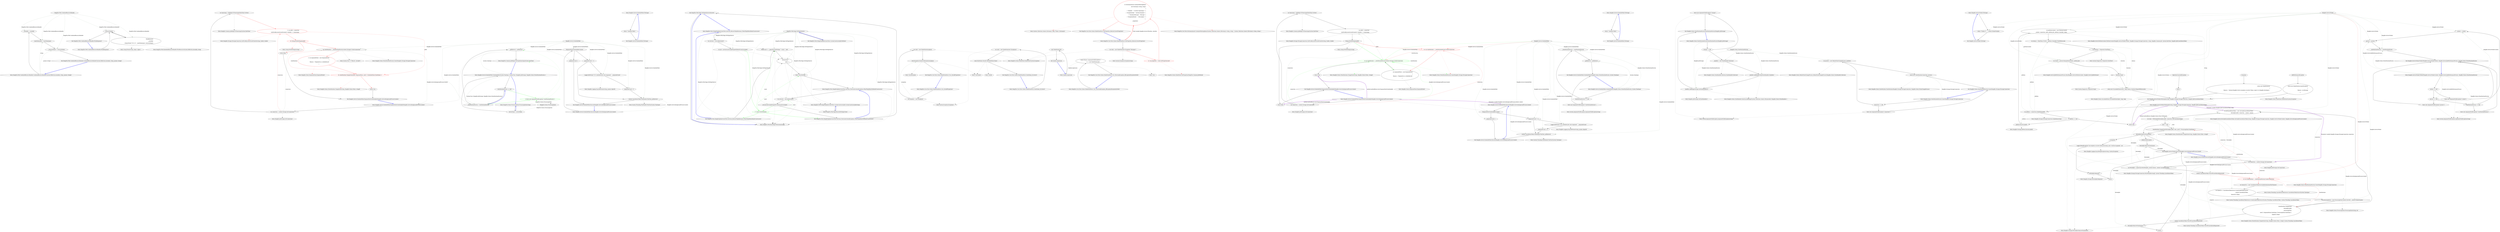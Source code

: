 digraph  {
n11 [label="HangFire.Web.CombinedResourceHandler", span=""];
n0 [cluster="HangFire.Web.CombinedResourceHandler.CombinedResourceHandler(System.Reflection.Assembly, string, params string[])", label="Entry HangFire.Web.CombinedResourceHandler.CombinedResourceHandler(System.Reflection.Assembly, string, params string[])", span="26-26"];
n1 [cluster="HangFire.Web.CombinedResourceHandler.CombinedResourceHandler(System.Reflection.Assembly, string, params string[])", label="_assembly = assembly", span="31-31"];
n2 [cluster="HangFire.Web.CombinedResourceHandler.CombinedResourceHandler(System.Reflection.Assembly, string, params string[])", label="_baseNamespace = baseNamespace", span="32-32"];
n3 [cluster="HangFire.Web.CombinedResourceHandler.CombinedResourceHandler(System.Reflection.Assembly, string, params string[])", label="_resourceNames = resourceNames", span="33-33"];
n4 [cluster="HangFire.Web.CombinedResourceHandler.CombinedResourceHandler(System.Reflection.Assembly, string, params string[])", label="Exit HangFire.Web.CombinedResourceHandler.CombinedResourceHandler(System.Reflection.Assembly, string, params string[])", span="26-26"];
n5 [cluster="HangFire.Web.CombinedResourceHandler.WriteResponse()", label="Entry HangFire.Web.CombinedResourceHandler.WriteResponse()", span="36-36"];
n6 [cluster="HangFire.Web.CombinedResourceHandler.WriteResponse()", label=_resourceNames, span="38-38"];
n7 [cluster="HangFire.Web.CombinedResourceHandler.WriteResponse()", label="WriteResource(\r\n                    _assembly,\r\n                    string.Format(''{0}.{1}'', _baseNamespace, resourceName))", span="40-42"];
n8 [cluster="HangFire.Web.CombinedResourceHandler.WriteResponse()", label="Exit HangFire.Web.CombinedResourceHandler.WriteResponse()", span="36-36"];
n9 [cluster="string.Format(string, object, object)", label="Entry string.Format(string, object, object)", span="0-0"];
n10 [cluster="HangFire.Web.EmbeddedResourceHandler.WriteResource(System.Reflection.Assembly, string)", label="Entry HangFire.Web.EmbeddedResourceHandler.WriteResource(System.Reflection.Assembly, string)", span="50-50"];
m0_34 [cluster="Hangfire.Common.JobHelper.ToTimestamp(System.DateTime)", file="BackgroundJobServer.cs", label="Entry Hangfire.Common.JobHelper.ToTimestamp(System.DateTime)", span="57-57"];
m0_8 [cluster="System.ArgumentNullException.ArgumentNullException(string)", file="BackgroundJobServer.cs", label="HangFire.States.ProcessingState", span=""];
m0_6 [cluster="Hangfire.Server.SchedulePoller.SchedulePoller(System.TimeSpan, System.Func<Hangfire.JobStorage, Hangfire.States.IStateMachineFactory>)", file="BackgroundJobServer.cs", label="_pollInterval = pollInterval", span="42-42"];
m0_3 [cluster="Hangfire.Server.SchedulePoller.SchedulePoller(System.TimeSpan, System.Func<Hangfire.JobStorage, Hangfire.States.IStateMachineFactory>)", file="BackgroundJobServer.cs", label="stateMachineFactory == null", span="39-39"];
m0_4 [cluster="Hangfire.Server.SchedulePoller.SchedulePoller(System.TimeSpan, System.Func<Hangfire.JobStorage, Hangfire.States.IStateMachineFactory>)", color=green, community=0, file="BackgroundJobServer.cs", label="3: throw new ArgumentNullException(''stateMachineFactory'');", span="39-39"];
m0_5 [cluster="Hangfire.Server.SchedulePoller.SchedulePoller(System.TimeSpan, System.Func<Hangfire.JobStorage, Hangfire.States.IStateMachineFactory>)", file="BackgroundJobServer.cs", label="_stateMachineFactory = stateMachineFactory", span="41-41"];
m0_0 [cluster="HangFire.States.ProcessingState.ProcessingState(string)", file="BackgroundJobServer.cs", label="Entry HangFire.States.ProcessingState.ProcessingState(string)", span="27-27"];
m0_1 [cluster="HangFire.States.ProcessingState.ProcessingState(string)", file="BackgroundJobServer.cs", label="ServerName = serverName", span="29-29"];
m0_33 [cluster="Hangfire.JobStorage.GetConnection()", file="BackgroundJobServer.cs", label="Entry Hangfire.JobStorage.GetConnection()", span="56-56"];
m0_19 [cluster="System.Threading.WaitHandle.WaitOne(System.TimeSpan)", file="BackgroundJobServer.cs", label="Entry System.Threading.WaitHandle.WaitOne(System.TimeSpan)", span="0-0"];
m0_20 [cluster="Hangfire.Server.SchedulePoller.ToString()", file="BackgroundJobServer.cs", label="Entry Hangfire.Server.SchedulePoller.ToString()", span="64-64"];
m0_21 [cluster="Hangfire.Server.SchedulePoller.ToString()", file="BackgroundJobServer.cs", label="return ''Schedule Poller'';", span="66-66"];
m0_22 [cluster="Hangfire.Server.SchedulePoller.ToString()", file="BackgroundJobServer.cs", label="Exit Hangfire.Server.SchedulePoller.ToString()", span="64-64"];
m0_36 [cluster="string.IsNullOrEmpty(string)", file="BackgroundJobServer.cs", label="Entry string.IsNullOrEmpty(string)", span="0-0"];
m0_37 [cluster="System.Func<T, TResult>.Invoke(T)", file="BackgroundJobServer.cs", label="Entry System.Func<T, TResult>.Invoke(T)", span="0-0"];
m0_35 [cluster="Hangfire.Storage.IStorageConnection.GetFirstByLowestScoreFromSet(string, double, double)", file="BackgroundJobServer.cs", label="Entry Hangfire.Storage.IStorageConnection.GetFirstByLowestScoreFromSet(string, double, double)", span="57-57"];
m0_39 [cluster="Hangfire.States.EnqueuedState.EnqueuedState()", file="BackgroundJobServer.cs", label="Entry Hangfire.States.EnqueuedState.EnqueuedState()", span="31-31"];
m0_18 [cluster="Hangfire.Logging.ILog.InfoFormat(string, params object[])", file="BackgroundJobServer.cs", label="Entry Hangfire.Logging.ILog.InfoFormat(string, params object[])", span="210-210"];
m0_2 [cluster="Hangfire.Server.SchedulePoller.SchedulePoller(System.TimeSpan, System.Func<Hangfire.JobStorage, Hangfire.States.IStateMachineFactory>)", file="BackgroundJobServer.cs", label="Entry Hangfire.Server.SchedulePoller.SchedulePoller(System.TimeSpan, System.Func<Hangfire.JobStorage, Hangfire.States.IStateMachineFactory>)", span="37-37"];
m0_9 [cluster="Hangfire.Server.SchedulePoller.Execute(Hangfire.Server.BackgroundProcessContext)", file="BackgroundJobServer.cs", label="Entry Hangfire.Server.SchedulePoller.Execute(Hangfire.Server.BackgroundProcessContext)", span="45-45"];
m0_10 [cluster="Hangfire.Server.SchedulePoller.Execute(Hangfire.Server.BackgroundProcessContext)", file="BackgroundJobServer.cs", label="!EnqueueNextScheduledJob(context)", span="47-47"];
m0_14 [cluster="Hangfire.Server.SchedulePoller.Execute(Hangfire.Server.BackgroundProcessContext)", file="BackgroundJobServer.cs", label="context.CancellationToken.WaitHandle.WaitOne(_pollInterval)", span="55-55"];
m0_11 [cluster="Hangfire.Server.SchedulePoller.Execute(Hangfire.Server.BackgroundProcessContext)", file="BackgroundJobServer.cs", label="_enqueuedCount != 0", span="49-49"];
m0_15 [cluster="Hangfire.Server.SchedulePoller.Execute(Hangfire.Server.BackgroundProcessContext)", file="BackgroundJobServer.cs", label="_enqueuedCount++", span="60-60"];
m0_12 [cluster="Hangfire.Server.SchedulePoller.Execute(Hangfire.Server.BackgroundProcessContext)", file="BackgroundJobServer.cs", label="Logger.InfoFormat(''{0} scheduled jobs were enqueued.'', _enqueuedCount)", span="51-51"];
m0_13 [cluster="Hangfire.Server.SchedulePoller.Execute(Hangfire.Server.BackgroundProcessContext)", file="BackgroundJobServer.cs", label="_enqueuedCount = 0", span="52-52"];
m0_16 [cluster="Hangfire.Server.SchedulePoller.Execute(Hangfire.Server.BackgroundProcessContext)", file="BackgroundJobServer.cs", label="Exit Hangfire.Server.SchedulePoller.Execute(Hangfire.Server.BackgroundProcessContext)", span="45-45"];
m0_7 [cluster="HangFire.Common.JobHelper.ToStringTimestamp(System.DateTime)", file="BackgroundJobServer.cs", label="Entry HangFire.Common.JobHelper.ToStringTimestamp(System.DateTime)", span="46-46"];
m0_40 [cluster="Hangfire.States.IStateMachine.ChangeState(string, Hangfire.States.IState, string[])", file="BackgroundJobServer.cs", label="Entry Hangfire.States.IStateMachine.ChangeState(string, Hangfire.States.IState, string[])", span="31-31"];
m0_38 [cluster="Hangfire.States.IStateMachineFactory.Create(Hangfire.Storage.IStorageConnection)", file="BackgroundJobServer.cs", label="Entry Hangfire.States.IStateMachineFactory.Create(Hangfire.Storage.IStorageConnection)", span="22-22"];
m0_17 [cluster="Hangfire.Server.SchedulePoller.EnqueueNextScheduledJob(Hangfire.Server.BackgroundProcessContext)", file="BackgroundJobServer.cs", label="Entry Hangfire.Server.SchedulePoller.EnqueueNextScheduledJob(Hangfire.Server.BackgroundProcessContext)", span="69-69"];
m0_23 [cluster="Hangfire.Server.SchedulePoller.EnqueueNextScheduledJob(Hangfire.Server.BackgroundProcessContext)", file="BackgroundJobServer.cs", label="var connection = context.Storage.GetConnection()", span="71-71"];
m0_28 [cluster="Hangfire.Server.SchedulePoller.EnqueueNextScheduledJob(Hangfire.Server.BackgroundProcessContext)", file="BackgroundJobServer.cs", label="var stateMachine = _stateMachineFactory(context.Storage).Create(connection)", span="84-84"];
m0_24 [cluster="Hangfire.Server.SchedulePoller.EnqueueNextScheduledJob(Hangfire.Server.BackgroundProcessContext)", file="BackgroundJobServer.cs", label="var timestamp = JobHelper.ToTimestamp(DateTime.UtcNow)", span="73-73"];
m0_25 [cluster="Hangfire.Server.SchedulePoller.EnqueueNextScheduledJob(Hangfire.Server.BackgroundProcessContext)", color=red, community=0, file="BackgroundJobServer.cs", label="5: var jobId = connection\r\n                    .GetFirstByLowestScoreFromSet(''schedule'', 0, timestamp)", span="76-77"];
m0_26 [cluster="Hangfire.Server.SchedulePoller.EnqueueNextScheduledJob(Hangfire.Server.BackgroundProcessContext)", color=red, community=0, file="BackgroundJobServer.cs", label="16: String.IsNullOrEmpty(jobId)", span="79-79"];
m0_30 [cluster="Hangfire.Server.SchedulePoller.EnqueueNextScheduledJob(Hangfire.Server.BackgroundProcessContext)", color=red, community=0, file="BackgroundJobServer.cs", label="16: stateMachine.ChangeState(jobId, enqueuedState, new[] { ScheduledState.StateName })", span="90-90"];
m0_27 [cluster="Hangfire.Server.SchedulePoller.EnqueueNextScheduledJob(Hangfire.Server.BackgroundProcessContext)", file="BackgroundJobServer.cs", label="return false;", span="81-81"];
m0_29 [cluster="Hangfire.Server.SchedulePoller.EnqueueNextScheduledJob(Hangfire.Server.BackgroundProcessContext)", color=red, community=0, file="BackgroundJobServer.cs", label="5: var enqueuedState = new EnqueuedState\r\n                {\r\n                    Reason = ''Enqueued as a scheduled job''\r\n                }", span="85-88"];
m0_31 [cluster="Hangfire.Server.SchedulePoller.EnqueueNextScheduledJob(Hangfire.Server.BackgroundProcessContext)", file="BackgroundJobServer.cs", label="return true;", span="92-92"];
m0_32 [cluster="Hangfire.Server.SchedulePoller.EnqueueNextScheduledJob(Hangfire.Server.BackgroundProcessContext)", file="BackgroundJobServer.cs", label="Exit Hangfire.Server.SchedulePoller.EnqueueNextScheduledJob(Hangfire.Server.BackgroundProcessContext)", span="69-69"];
m0_41 [file="BackgroundJobServer.cs", label="Hangfire.Server.SchedulePoller", span=""];
m1_12 [cluster="HangFire.Web.Pages.PerPageSelector.Execute()", file="DefaultJobPerformanceProcess.cs", label="Exit HangFire.Web.Pages.PerPageSelector.Execute()", span="23-23"];
m1_13 [cluster="HangFire.Web.RazorPage.WriteLiteral(string)", file="DefaultJobPerformanceProcess.cs", label="Entry HangFire.Web.RazorPage.WriteLiteral(string)", span="69-69"];
m1_16 [cluster="HangFire.Tests.HangFireJobActivatorTests.CustomConstructorJob.Perform()", file="DefaultJobPerformanceProcess.cs", label="HangFire.Web.Pages.PerPageSelector", span=""];
m1_17 [cluster="HangFire.Tests.HangFireJobActivatorTests.CustomConstructorJob.Perform()", file="DefaultJobPerformanceProcess.cs", label="Exit HangFire.Tests.HangFireJobActivatorTests.CustomConstructorJob.Perform()", span="38-38"];
m1_14 [cluster="HangFire.Tests.HangFireJobActivatorTests.CustomConstructorJob.CustomConstructorJob(string)", file="DefaultJobPerformanceProcess.cs", label="Entry HangFire.Tests.HangFireJobActivatorTests.CustomConstructorJob.CustomConstructorJob(string)", span="34-34"];
m1_5 [cluster="HangFire.Web.Pages.PerPageSelector.Execute()", file="DefaultJobPerformanceProcess.cs", label="Write(count == _pager.RecordsPerPage ? ''active'' : null)", span="46-46"];
m1_6 [cluster="HangFire.Web.Pages.PerPageSelector.Execute()", file="DefaultJobPerformanceProcess.cs", label="WriteLiteral(''\'' \r\n                   href=\'''')", span="51-51"];
m1_0 [cluster="HangFire.Tests.HangFireJobActivatorTests.Activate_ReturnsTheJobInstance_WhenTheJobHasDefaultConstructor()", file="DefaultJobPerformanceProcess.cs", label="Entry HangFire.Tests.HangFireJobActivatorTests.Activate_ReturnsTheJobInstance_WhenTheJobHasDefaultConstructor()", span="10-10"];
m1_3 [cluster="HangFire.Tests.HangFireJobActivatorTests.Activate_ReturnsTheJobInstance_WhenTheJobHasDefaultConstructor()", color=green, community=0, file="DefaultJobPerformanceProcess.cs", label="17: Assert.IsNotNull(job)", span="14-14"];
m1_2 [cluster="HangFire.Tests.HangFireJobActivatorTests.Activate_ReturnsTheJobInstance_WhenTheJobHasDefaultConstructor()", file="DefaultJobPerformanceProcess.cs", label="var job = activator.ActivateJob(typeof(DefaultConstructorJob))", span="13-13"];
m1_10 [cluster="HangFire.Tests.HangFireJobActivatorTests.Activate_ThrowsActivationException_WhenTheJobHasNoDefaultConstructor()", file="DefaultJobPerformanceProcess.cs", label="activator.ActivateJob(typeof(CustomConstructorJob))", span="22-22"];
m1_4 [cluster="HangFire.Tests.HangFireJobActivatorTests.Activate_ReturnsTheJobInstance_WhenTheJobHasDefaultConstructor()", file="DefaultJobPerformanceProcess.cs", label="Exit HangFire.Tests.HangFireJobActivatorTests.Activate_ReturnsTheJobInstance_WhenTheJobHasDefaultConstructor()", span="10-10"];
m1_11 [cluster="HangFire.Tests.HangFireJobActivatorTests.Activate_ThrowsActivationException_WhenTheJobHasNoDefaultConstructor()", file="DefaultJobPerformanceProcess.cs", label="Exit HangFire.Tests.HangFireJobActivatorTests.Activate_ThrowsActivationException_WhenTheJobHasNoDefaultConstructor()", span="19-19"];
m1_7 [cluster="Unk.IsNotNull", file="DefaultJobPerformanceProcess.cs", label="Entry Unk.IsNotNull", span=""];
m1_9 [cluster="HangFire.Tests.HangFireJobActivatorTests.Activate_ThrowsActivationException_WhenTheJobHasNoDefaultConstructor()", file="DefaultJobPerformanceProcess.cs", label="var activator = new JobActivator()", span="21-21"];
m1_1 [cluster="HangFire.Tests.HangFireJobActivatorTests.Activate_ReturnsTheJobInstance_WhenTheJobHasDefaultConstructor()", file="DefaultJobPerformanceProcess.cs", label="var activator = new JobActivator()", span="12-12"];
m1_8 [cluster="HangFire.Tests.HangFireJobActivatorTests.Activate_ThrowsActivationException_WhenTheJobHasNoDefaultConstructor()", file="DefaultJobPerformanceProcess.cs", label="Entry HangFire.Tests.HangFireJobActivatorTests.Activate_ThrowsActivationException_WhenTheJobHasNoDefaultConstructor()", span="19-19"];
m1_15 [cluster="HangFire.Web.Pager.RecordsPerPageUrl(int)", file="DefaultJobPerformanceProcess.cs", label="Entry HangFire.Web.Pager.RecordsPerPageUrl(int)", span="58-58"];
m3_28 [cluster="System.Collections.Generic.Dictionary<TKey, TValue>.Dictionary()", file="RecurringJobScheduler.cs", label="Entry System.Collections.Generic.Dictionary<TKey, TValue>.Dictionary()", span="0-0"];
m3_3 [cluster="Unk.>", file="RecurringJobScheduler.cs", label="Entry Unk.>", span=""];
m3_20 [cluster="Unk.Be", file="RecurringJobScheduler.cs", label="Entry Unk.Be", span=""];
m3_7 [cluster="HangFire.States.FailedState.FailedState(System.Exception)", file="RecurringJobScheduler.cs", label="Entry HangFire.States.FailedState.FailedState(System.Exception)", span="27-27"];
m3_29 [cluster="HangFire.Core.Tests.DictionaryAssert.ContainsFollowingItems(System.Collections.Generic.IDictionary<string, string>, System.Collections.Generic.IDictionary<string, string>)", file="RecurringJobScheduler.cs", label="Entry HangFire.Core.Tests.DictionaryAssert.ContainsFollowingItems(System.Collections.Generic.IDictionary<string, string>, System.Collections.Generic.IDictionary<string, string>)", span="9-9"];
m3_15 [cluster="Unk.BeSameAs", file="RecurringJobScheduler.cs", label="Entry Unk.BeSameAs", span=""];
m3_8 [cluster="HangFire.Core.Tests.States.FailedStateFacts.Ctor_SetsAllProperties()", file="RecurringJobScheduler.cs", label="Entry HangFire.Core.Tests.States.FailedStateFacts.Ctor_SetsAllProperties()", span="18-18"];
m3_9 [cluster="HangFire.Core.Tests.States.FailedStateFacts.Ctor_SetsAllProperties()", file="RecurringJobScheduler.cs", label="var exception = new Exception()", span="20-20"];
m3_10 [cluster="HangFire.Core.Tests.States.FailedStateFacts.Ctor_SetsAllProperties()", file="RecurringJobScheduler.cs", label="var state = new FailedState(exception)", span="21-21"];
m3_11 [cluster="HangFire.Core.Tests.States.FailedStateFacts.Ctor_SetsAllProperties()", file="RecurringJobScheduler.cs", label="state.Exception.Should().BeSameAs(exception)", span="23-23"];
m3_12 [cluster="HangFire.Core.Tests.States.FailedStateFacts.Ctor_SetsAllProperties()", file="RecurringJobScheduler.cs", label="Exit HangFire.Core.Tests.States.FailedStateFacts.Ctor_SetsAllProperties()", span="18-18"];
m3_13 [cluster="System.Exception.Exception()", file="RecurringJobScheduler.cs", label="Entry System.Exception.Exception()", span="0-0"];
m3_16 [cluster="HangFire.Core.Tests.States.FailedStateFacts.StateName_IsCorrect()", file="RecurringJobScheduler.cs", label="Entry HangFire.Core.Tests.States.FailedStateFacts.StateName_IsCorrect()", span="27-27"];
m3_17 [cluster="HangFire.Core.Tests.States.FailedStateFacts.StateName_IsCorrect()", file="RecurringJobScheduler.cs", label="var state = new FailedState(new Exception())", span="29-29"];
m3_18 [cluster="HangFire.Core.Tests.States.FailedStateFacts.StateName_IsCorrect()", file="RecurringJobScheduler.cs", label="state.StateName.Should().Be(FailedState.Name)", span="31-31"];
m3_19 [cluster="HangFire.Core.Tests.States.FailedStateFacts.StateName_IsCorrect()", file="RecurringJobScheduler.cs", label="Exit HangFire.Core.Tests.States.FailedStateFacts.StateName_IsCorrect()", span="27-27"];
m3_27 [cluster="HangFire.States.FailedState.GetProperties(HangFire.Common.JobMethod)", file="RecurringJobScheduler.cs", label="Entry HangFire.States.FailedState.GetProperties(HangFire.Common.JobMethod)", span="37-37"];
m3_0 [cluster="HangFire.Core.Tests.States.FailedStateFacts.Ctor_ThrowsAnException_IfExceptionParameterIsNull()", file="RecurringJobScheduler.cs", label="Entry HangFire.Core.Tests.States.FailedStateFacts.Ctor_ThrowsAnException_IfExceptionParameterIsNull()", span="11-11"];
m3_1 [cluster="HangFire.Core.Tests.States.FailedStateFacts.Ctor_ThrowsAnException_IfExceptionParameterIsNull()", file="RecurringJobScheduler.cs", label="Assert.Throws<ArgumentNullException>(\r\n                () => new FailedState(null))", span="13-14"];
m3_2 [cluster="HangFire.Core.Tests.States.FailedStateFacts.Ctor_ThrowsAnException_IfExceptionParameterIsNull()", file="RecurringJobScheduler.cs", label="Exit HangFire.Core.Tests.States.FailedStateFacts.Ctor_ThrowsAnException_IfExceptionParameterIsNull()", span="11-11"];
m3_4 [cluster="lambda expression", file="RecurringJobScheduler.cs", label="Entry lambda expression", span="14-14"];
m3_5 [cluster="lambda expression", file="RecurringJobScheduler.cs", label="new FailedState(null)", span="14-14"];
m3_6 [cluster="lambda expression", file="RecurringJobScheduler.cs", label="Exit lambda expression", span="14-14"];
m3_26 [cluster="System.Exception.Exception(string)", file="RecurringJobScheduler.cs", label="Entry System.Exception.Exception(string)", span="0-0"];
m3_14 [cluster="Unk.Should", file="RecurringJobScheduler.cs", label="Entry Unk.Should", span=""];
m3_21 [cluster="HangFire.Core.Tests.States.FailedStateFacts.GetProperties_ReturnsCorrectProperties()", file="RecurringJobScheduler.cs", label="Entry HangFire.Core.Tests.States.FailedStateFacts.GetProperties_ReturnsCorrectProperties()", span="35-35"];
m3_22 [cluster="HangFire.Core.Tests.States.FailedStateFacts.GetProperties_ReturnsCorrectProperties()", file="RecurringJobScheduler.cs", label="var state = new FailedState(new Exception(''Message''))", span="37-37"];
m3_23 [cluster="HangFire.Core.Tests.States.FailedStateFacts.GetProperties_ReturnsCorrectProperties()", color=red, community=0, file="RecurringJobScheduler.cs", label="12: var properties = state.GetProperties(null)", span="38-38"];
m3_24 [cluster="HangFire.Core.Tests.States.FailedStateFacts.GetProperties_ReturnsCorrectProperties()", color=red, community=0, file="RecurringJobScheduler.cs", label="10: DictionaryAssert.ContainsFollowingItems(\r\n                new Dictionary<string, string>\r\n                {\r\n                    { ''FailedAt'', ''<UtcNow timestamp>'' },\r\n                    { ''ExceptionType'', ''System.Exception'' },\r\n                    { ''ExceptionMessage'', ''Message'' },\r\n                    { ''ExceptionDetails'', ''<Non-empty>'' }\r\n                }, \r\n                properties)", span="40-48"];
m3_25 [cluster="HangFire.Core.Tests.States.FailedStateFacts.GetProperties_ReturnsCorrectProperties()", file="RecurringJobScheduler.cs", label="Exit HangFire.Core.Tests.States.FailedStateFacts.GetProperties_ReturnsCorrectProperties()", span="35-35"];
m4_32 [cluster="Hangfire.Common.JobHelper.ToTimestamp(System.DateTime)", file="SchedulePoller.cs", label="Entry Hangfire.Common.JobHelper.ToTimestamp(System.DateTime)", span="57-57"];
m4_6 [cluster="System.ArgumentNullException.ArgumentNullException(string)", file="SchedulePoller.cs", label="Entry System.ArgumentNullException.ArgumentNullException(string)", span="0-0"];
m4_0 [cluster="Hangfire.Server.SchedulePoller.SchedulePoller(Hangfire.States.IStateMachineFactory, System.TimeSpan)", file="SchedulePoller.cs", label="Entry Hangfire.Server.SchedulePoller.SchedulePoller(Hangfire.States.IStateMachineFactory, System.TimeSpan)", span="32-32"];
m4_1 [cluster="Hangfire.Server.SchedulePoller.SchedulePoller(Hangfire.States.IStateMachineFactory, System.TimeSpan)", file="SchedulePoller.cs", label="stateMachineFactory == null", span="34-34"];
m4_3 [cluster="Hangfire.Server.SchedulePoller.SchedulePoller(Hangfire.States.IStateMachineFactory, System.TimeSpan)", file="SchedulePoller.cs", label="_stateMachineFactory = stateMachineFactory", span="36-36"];
m4_4 [cluster="Hangfire.Server.SchedulePoller.SchedulePoller(Hangfire.States.IStateMachineFactory, System.TimeSpan)", file="SchedulePoller.cs", label="_pollInterval = pollInterval", span="37-37"];
m4_2 [cluster="Hangfire.Server.SchedulePoller.SchedulePoller(Hangfire.States.IStateMachineFactory, System.TimeSpan)", file="SchedulePoller.cs", label="throw new ArgumentNullException(''stateMachineFactory'');", span="34-34"];
m4_5 [cluster="Hangfire.Server.SchedulePoller.SchedulePoller(Hangfire.States.IStateMachineFactory, System.TimeSpan)", file="SchedulePoller.cs", label="Exit Hangfire.Server.SchedulePoller.SchedulePoller(Hangfire.States.IStateMachineFactory, System.TimeSpan)", span="32-32"];
m4_31 [cluster="Hangfire.JobStorage.GetConnection()", file="SchedulePoller.cs", label="Entry Hangfire.JobStorage.GetConnection()", span="56-56"];
m4_37 [cluster="Hangfire.States.IStateMachine.ChangeState(string, Hangfire.States.IState, string[])", file="SchedulePoller.cs", label="Entry Hangfire.States.IStateMachine.ChangeState(string, Hangfire.States.IState, string[])", span="31-31"];
m4_17 [cluster="System.Threading.WaitHandle.WaitOne(System.TimeSpan)", file="SchedulePoller.cs", label="Entry System.Threading.WaitHandle.WaitOne(System.TimeSpan)", span="0-0"];
m4_18 [cluster="Hangfire.Server.SchedulePoller.ToString()", file="SchedulePoller.cs", label="Entry Hangfire.Server.SchedulePoller.ToString()", span="59-59"];
m4_19 [cluster="Hangfire.Server.SchedulePoller.ToString()", file="SchedulePoller.cs", label="return ''Schedule Poller'';", span="61-61"];
m4_20 [cluster="Hangfire.Server.SchedulePoller.ToString()", file="SchedulePoller.cs", label="Exit Hangfire.Server.SchedulePoller.ToString()", span="59-59"];
m4_34 [cluster="string.IsNullOrEmpty(string)", file="SchedulePoller.cs", label="Entry string.IsNullOrEmpty(string)", span="0-0"];
m4_33 [cluster="Hangfire.Storage.IStorageConnection.GetFirstByLowestScoreFromSet(string, double, double)", file="SchedulePoller.cs", label="Entry Hangfire.Storage.IStorageConnection.GetFirstByLowestScoreFromSet(string, double, double)", span="57-57"];
m4_36 [cluster="Hangfire.States.EnqueuedState.EnqueuedState()", file="SchedulePoller.cs", label="Entry Hangfire.States.EnqueuedState.EnqueuedState()", span="31-31"];
m4_16 [cluster="Hangfire.Logging.ILog.InfoFormat(string, params object[])", file="SchedulePoller.cs", label="Entry Hangfire.Logging.ILog.InfoFormat(string, params object[])", span="210-210"];
m4_7 [cluster="Hangfire.Server.SchedulePoller.Execute(Hangfire.Server.BackgroundProcessContext)", file="SchedulePoller.cs", label="Entry Hangfire.Server.SchedulePoller.Execute(Hangfire.Server.BackgroundProcessContext)", span="40-40"];
m4_8 [cluster="Hangfire.Server.SchedulePoller.Execute(Hangfire.Server.BackgroundProcessContext)", file="SchedulePoller.cs", label="!EnqueueNextScheduledJob(context)", span="42-42"];
m4_12 [cluster="Hangfire.Server.SchedulePoller.Execute(Hangfire.Server.BackgroundProcessContext)", file="SchedulePoller.cs", label="context.CancellationToken.WaitHandle.WaitOne(_pollInterval)", span="50-50"];
m4_9 [cluster="Hangfire.Server.SchedulePoller.Execute(Hangfire.Server.BackgroundProcessContext)", file="SchedulePoller.cs", label="_enqueuedCount != 0", span="44-44"];
m4_13 [cluster="Hangfire.Server.SchedulePoller.Execute(Hangfire.Server.BackgroundProcessContext)", file="SchedulePoller.cs", label="_enqueuedCount++", span="55-55"];
m4_10 [cluster="Hangfire.Server.SchedulePoller.Execute(Hangfire.Server.BackgroundProcessContext)", file="SchedulePoller.cs", label="Logger.InfoFormat(''{0} scheduled jobs were enqueued.'', _enqueuedCount)", span="46-46"];
m4_11 [cluster="Hangfire.Server.SchedulePoller.Execute(Hangfire.Server.BackgroundProcessContext)", file="SchedulePoller.cs", label="_enqueuedCount = 0", span="47-47"];
m4_14 [cluster="Hangfire.Server.SchedulePoller.Execute(Hangfire.Server.BackgroundProcessContext)", file="SchedulePoller.cs", label="Exit Hangfire.Server.SchedulePoller.Execute(Hangfire.Server.BackgroundProcessContext)", span="40-40"];
m4_35 [cluster="Hangfire.States.IStateMachineFactory.Create(Hangfire.Storage.IStorageConnection)", file="SchedulePoller.cs", label="Entry Hangfire.States.IStateMachineFactory.Create(Hangfire.Storage.IStorageConnection)", span="22-22"];
m4_15 [cluster="Hangfire.Server.SchedulePoller.EnqueueNextScheduledJob(Hangfire.Server.BackgroundProcessContext)", file="SchedulePoller.cs", label="Entry Hangfire.Server.SchedulePoller.EnqueueNextScheduledJob(Hangfire.Server.BackgroundProcessContext)", span="64-64"];
m4_21 [cluster="Hangfire.Server.SchedulePoller.EnqueueNextScheduledJob(Hangfire.Server.BackgroundProcessContext)", file="SchedulePoller.cs", label="var connection = context.Storage.GetConnection()", span="66-66"];
m4_22 [cluster="Hangfire.Server.SchedulePoller.EnqueueNextScheduledJob(Hangfire.Server.BackgroundProcessContext)", file="SchedulePoller.cs", label="var timestamp = JobHelper.ToTimestamp(DateTime.UtcNow)", span="68-68"];
m4_23 [cluster="Hangfire.Server.SchedulePoller.EnqueueNextScheduledJob(Hangfire.Server.BackgroundProcessContext)", file="SchedulePoller.cs", label="var jobId = connection\r\n                    .GetFirstByLowestScoreFromSet(''schedule'', 0, timestamp)", span="71-72"];
m4_26 [cluster="Hangfire.Server.SchedulePoller.EnqueueNextScheduledJob(Hangfire.Server.BackgroundProcessContext)", color=red, community=0, file="SchedulePoller.cs", label="14: var stateMachine = _stateMachineFactory.Create(connection)", span="79-79"];
m4_24 [cluster="Hangfire.Server.SchedulePoller.EnqueueNextScheduledJob(Hangfire.Server.BackgroundProcessContext)", file="SchedulePoller.cs", label="String.IsNullOrEmpty(jobId)", span="74-74"];
m4_28 [cluster="Hangfire.Server.SchedulePoller.EnqueueNextScheduledJob(Hangfire.Server.BackgroundProcessContext)", color=green, community=0, file="SchedulePoller.cs", label="0: var stateMachine = _stateMachineFactory(context.Storage).Create(connection)", span="84-84"];
m4_25 [cluster="Hangfire.Server.SchedulePoller.EnqueueNextScheduledJob(Hangfire.Server.BackgroundProcessContext)", file="SchedulePoller.cs", label="return false;", span="76-76"];
m4_27 [cluster="Hangfire.Server.SchedulePoller.EnqueueNextScheduledJob(Hangfire.Server.BackgroundProcessContext)", file="SchedulePoller.cs", label="var enqueuedState = new EnqueuedState\r\n                {\r\n                    Reason = ''Enqueued as a scheduled job''\r\n                }", span="80-83"];
m4_29 [cluster="Hangfire.Server.SchedulePoller.EnqueueNextScheduledJob(Hangfire.Server.BackgroundProcessContext)", file="SchedulePoller.cs", label="return true;", span="87-87"];
m4_30 [cluster="Hangfire.Server.SchedulePoller.EnqueueNextScheduledJob(Hangfire.Server.BackgroundProcessContext)", file="SchedulePoller.cs", label="Exit Hangfire.Server.SchedulePoller.EnqueueNextScheduledJob(Hangfire.Server.BackgroundProcessContext)", span="64-64"];
m4_38 [file="SchedulePoller.cs", label="Hangfire.Server.SchedulePoller", span=""];
m6_7 [cluster="System.ArgumentNullException.ArgumentNullException(string)", file="StateMachineFactory.cs", label="Entry System.ArgumentNullException.ArgumentNullException(string)", span="0-0"];
m6_9 [cluster="Hangfire.States.StateHandlerCollection.AddRange(System.Collections.Generic.IEnumerable<Hangfire.States.IStateHandler>)", file="StateMachineFactory.cs", label="Entry Hangfire.States.StateHandlerCollection.AddRange(System.Collections.Generic.IEnumerable<Hangfire.States.IStateHandler>)", span="27-27"];
m6_18 [cluster="Hangfire.States.StateMachine.StateMachine(Hangfire.Storage.IStorageConnection, Hangfire.States.IStateChangeProcess)", file="StateMachineFactory.cs", label="Entry Hangfire.States.StateMachine.StateMachine(Hangfire.Storage.IStorageConnection, Hangfire.States.IStateChangeProcess)", span="33-33"];
m6_17 [cluster="Hangfire.States.DefaultStateChangeProcess.DefaultStateChangeProcess(Hangfire.States.StateHandlerCollection)", file="StateMachineFactory.cs", label="Entry Hangfire.States.DefaultStateChangeProcess.DefaultStateChangeProcess(Hangfire.States.StateHandlerCollection)", span="32-32"];
m6_8 [cluster="Hangfire.States.StateHandlerCollection.StateHandlerCollection()", file="StateMachineFactory.cs", label="Entry Hangfire.States.StateHandlerCollection.StateHandlerCollection()", span="22-22"];
m6_10 [cluster="Hangfire.JobStorage.GetStateHandlers()", file="StateMachineFactory.cs", label="Entry Hangfire.JobStorage.GetStateHandlers()", span="63-63"];
m6_0 [cluster="Hangfire.States.StateMachineFactory.StateMachineFactory(Hangfire.JobStorage)", file="StateMachineFactory.cs", label="Entry Hangfire.States.StateMachineFactory.StateMachineFactory(Hangfire.JobStorage)", span="25-25"];
m6_1 [cluster="Hangfire.States.StateMachineFactory.StateMachineFactory(Hangfire.JobStorage)", file="StateMachineFactory.cs", label="storage == null", span="27-27"];
m6_5 [cluster="Hangfire.States.StateMachineFactory.StateMachineFactory(Hangfire.JobStorage)", file="StateMachineFactory.cs", label="_handlers.AddRange(storage.GetStateHandlers())", span="31-31"];
m6_2 [cluster="Hangfire.States.StateMachineFactory.StateMachineFactory(Hangfire.JobStorage)", file="StateMachineFactory.cs", label="throw new ArgumentNullException(''storage'');", span="27-27"];
m6_3 [cluster="Hangfire.States.StateMachineFactory.StateMachineFactory(Hangfire.JobStorage)", file="StateMachineFactory.cs", label="_handlers = new StateHandlerCollection()", span="29-29"];
m6_4 [cluster="Hangfire.States.StateMachineFactory.StateMachineFactory(Hangfire.JobStorage)", file="StateMachineFactory.cs", label="_handlers.AddRange(GlobalStateHandlers.Handlers)", span="30-30"];
m6_6 [cluster="Hangfire.States.StateMachineFactory.StateMachineFactory(Hangfire.JobStorage)", file="StateMachineFactory.cs", label="Exit Hangfire.States.StateMachineFactory.StateMachineFactory(Hangfire.JobStorage)", span="25-25"];
m6_11 [cluster="Hangfire.States.StateMachineFactory.Create(Hangfire.Storage.IStorageConnection)", file="StateMachineFactory.cs", label="Entry Hangfire.States.StateMachineFactory.Create(Hangfire.Storage.IStorageConnection)", span="34-34"];
m6_12 [cluster="Hangfire.States.StateMachineFactory.Create(Hangfire.Storage.IStorageConnection)", file="StateMachineFactory.cs", label="connection == null", span="36-36"];
m6_15 [cluster="Hangfire.States.StateMachineFactory.Create(Hangfire.Storage.IStorageConnection)", file="StateMachineFactory.cs", label="return new StateMachine(connection, process);", span="39-39"];
m6_13 [cluster="Hangfire.States.StateMachineFactory.Create(Hangfire.Storage.IStorageConnection)", file="StateMachineFactory.cs", label="throw new ArgumentNullException(''connection'');", span="36-36"];
m6_14 [cluster="Hangfire.States.StateMachineFactory.Create(Hangfire.Storage.IStorageConnection)", file="StateMachineFactory.cs", label="var process = new DefaultStateChangeProcess(_handlers)", span="38-38"];
m6_16 [cluster="Hangfire.States.StateMachineFactory.Create(Hangfire.Storage.IStorageConnection)", file="StateMachineFactory.cs", label="Exit Hangfire.States.StateMachineFactory.Create(Hangfire.Storage.IStorageConnection)", span="34-34"];
m6_19 [file="StateMachineFactory.cs", label="Hangfire.States.StateMachineFactory", span=""];
m7_50 [cluster="Hangfire.Server.Worker.ToString()", file="Worker.cs", label="Entry Hangfire.Server.Worker.ToString()", span="123-123"];
m7_51 [cluster="Hangfire.Server.Worker.ToString()", file="Worker.cs", label="return ''Worker #'' + _context.WorkerNumber;", span="125-125"];
m7_52 [cluster="Hangfire.Server.Worker.ToString()", file="Worker.cs", label="Exit Hangfire.Server.Worker.ToString()", span="123-123"];
m7_11 [cluster="System.ArgumentNullException.ArgumentNullException(string)", file="Worker.cs", label="Entry System.ArgumentNullException.ArgumentNullException(string)", span="0-0"];
m7_73 [cluster="System.Diagnostics.Stopwatch.StartNew()", file="Worker.cs", label="Entry System.Diagnostics.Stopwatch.StartNew()", span="0-0"];
m7_77 [cluster="Hangfire.States.FailedState.FailedState(System.Exception)", file="Worker.cs", label="Entry Hangfire.States.FailedState.FailedState(System.Exception)", span="26-26"];
m7_36 [cluster="Hangfire.JobStorage.GetConnection()", file="Worker.cs", label="Entry Hangfire.JobStorage.GetConnection()", span="56-56"];
m7_45 [cluster="Hangfire.Server.ServerJobCancellationToken.ServerJobCancellationToken(string, Hangfire.Storage.IStorageConnection, Hangfire.Server.WorkerContext, Hangfire.Server.BackgroundProcessContext)", file="Worker.cs", label="Entry Hangfire.Server.ServerJobCancellationToken.ServerJobCancellationToken(string, Hangfire.Storage.IStorageConnection, Hangfire.Server.WorkerContext, Hangfire.Server.BackgroundProcessContext)", span="32-32"];
m7_48 [cluster="Hangfire.Logging.ILog.DebugException(string, System.Exception)", file="Worker.cs", label="Entry Hangfire.Logging.ILog.DebugException(string, System.Exception)", span="130-130"];
m7_39 [cluster="Hangfire.States.IStateMachineFactory.Create(Hangfire.Storage.IStorageConnection)", file="Worker.cs", label="Entry Hangfire.States.IStateMachineFactory.Create(Hangfire.Storage.IStorageConnection)", span="22-22"];
m7_40 [cluster="System.Threading.CancellationTokenSource.CancellationTokenSource(System.TimeSpan)", file="Worker.cs", label="Entry System.Threading.CancellationTokenSource.CancellationTokenSource(System.TimeSpan)", span="0-0"];
m7_0 [cluster="Hangfire.Server.Worker.Worker(Hangfire.Server.WorkerContext, Hangfire.Server.IJobPerformanceProcess, Hangfire.States.IStateMachineFactory)", file="Worker.cs", label="Entry Hangfire.Server.Worker.Worker(Hangfire.Server.WorkerContext, Hangfire.Server.IJobPerformanceProcess, Hangfire.States.IStateMachineFactory)", span="35-35"];
m7_1 [cluster="Hangfire.Server.Worker.Worker(Hangfire.Server.WorkerContext, Hangfire.Server.IJobPerformanceProcess, Hangfire.States.IStateMachineFactory)", file="Worker.cs", label="context == null", span="40-40"];
m7_3 [cluster="Hangfire.Server.Worker.Worker(Hangfire.Server.WorkerContext, Hangfire.Server.IJobPerformanceProcess, Hangfire.States.IStateMachineFactory)", file="Worker.cs", label="process == null", span="41-41"];
m7_5 [cluster="Hangfire.Server.Worker.Worker(Hangfire.Server.WorkerContext, Hangfire.Server.IJobPerformanceProcess, Hangfire.States.IStateMachineFactory)", file="Worker.cs", label="stateMachineFactory == null", span="42-42"];
m7_7 [cluster="Hangfire.Server.Worker.Worker(Hangfire.Server.WorkerContext, Hangfire.Server.IJobPerformanceProcess, Hangfire.States.IStateMachineFactory)", file="Worker.cs", label="_context = context", span="44-44"];
m7_8 [cluster="Hangfire.Server.Worker.Worker(Hangfire.Server.WorkerContext, Hangfire.Server.IJobPerformanceProcess, Hangfire.States.IStateMachineFactory)", file="Worker.cs", label="_process = process", span="45-45"];
m7_9 [cluster="Hangfire.Server.Worker.Worker(Hangfire.Server.WorkerContext, Hangfire.Server.IJobPerformanceProcess, Hangfire.States.IStateMachineFactory)", file="Worker.cs", label="_stateMachineFactory = stateMachineFactory", span="46-46"];
m7_2 [cluster="Hangfire.Server.Worker.Worker(Hangfire.Server.WorkerContext, Hangfire.Server.IJobPerformanceProcess, Hangfire.States.IStateMachineFactory)", file="Worker.cs", label="throw new ArgumentNullException(''context'');", span="40-40"];
m7_4 [cluster="Hangfire.Server.Worker.Worker(Hangfire.Server.WorkerContext, Hangfire.Server.IJobPerformanceProcess, Hangfire.States.IStateMachineFactory)", file="Worker.cs", label="throw new ArgumentNullException(''process'');", span="41-41"];
m7_6 [cluster="Hangfire.Server.Worker.Worker(Hangfire.Server.WorkerContext, Hangfire.Server.IJobPerformanceProcess, Hangfire.States.IStateMachineFactory)", file="Worker.cs", label="throw new ArgumentNullException(''stateMachineFactory'');", span="42-42"];
m7_10 [cluster="Hangfire.Server.Worker.Worker(Hangfire.Server.WorkerContext, Hangfire.Server.IJobPerformanceProcess, Hangfire.States.IStateMachineFactory)", file="Worker.cs", label="Exit Hangfire.Server.Worker.Worker(Hangfire.Server.WorkerContext, Hangfire.Server.IJobPerformanceProcess, Hangfire.States.IStateMachineFactory)", span="35-35"];
m7_75 [cluster="System.Diagnostics.Stopwatch.Stop()", file="Worker.cs", label="Entry System.Diagnostics.Stopwatch.Stop()", span="0-0"];
m7_76 [cluster="Hangfire.States.SucceededState.SucceededState(object, long, long)", file="Worker.cs", label="Entry Hangfire.States.SucceededState.SucceededState(object, long, long)", span="28-28"];
m7_70 [cluster="Hangfire.Storage.IStorageConnection.GetJobData(string)", file="Worker.cs", label="Entry Hangfire.Storage.IStorageConnection.GetJobData(string)", span="42-42"];
m7_38 [cluster="System.Threading.CancellationToken.ThrowIfCancellationRequested()", file="Worker.cs", label="Entry System.Threading.CancellationToken.ThrowIfCancellationRequested()", span="0-0"];
m7_44 [cluster="Hangfire.Storage.IFetchedJob.RemoveFromQueue()", file="Worker.cs", label="Entry Hangfire.Storage.IFetchedJob.RemoveFromQueue()", span="24-24"];
m7_49 [cluster="Hangfire.Storage.IFetchedJob.Requeue()", file="Worker.cs", label="Entry Hangfire.Storage.IFetchedJob.Requeue()", span="25-25"];
m7_46 [cluster="Hangfire.Server.Worker.PerformJob(string, Hangfire.Storage.IStorageConnection, Hangfire.IJobCancellationToken)", file="Worker.cs", label="Entry Hangfire.Server.Worker.PerformJob(string, Hangfire.Storage.IStorageConnection, Hangfire.IJobCancellationToken)", span="128-128"];
m7_53 [cluster="Hangfire.Server.Worker.PerformJob(string, Hangfire.Storage.IStorageConnection, Hangfire.IJobCancellationToken)", file="Worker.cs", label="var jobData = connection.GetJobData(jobId)", span="132-132"];
m7_57 [cluster="Hangfire.Server.Worker.PerformJob(string, Hangfire.Storage.IStorageConnection, Hangfire.IJobCancellationToken)", file="Worker.cs", label="var performContext = new PerformContext(\r\n                    _context, connection, jobId, jobData.Job, jobData.CreatedAt, token)", span="144-145"];
m7_54 [cluster="Hangfire.Server.Worker.PerformJob(string, Hangfire.Storage.IStorageConnection, Hangfire.IJobCancellationToken)", file="Worker.cs", label="jobData == null", span="133-133"];
m7_56 [cluster="Hangfire.Server.Worker.PerformJob(string, Hangfire.Storage.IStorageConnection, Hangfire.IJobCancellationToken)", file="Worker.cs", label="jobData.EnsureLoaded()", span="142-142"];
m7_58 [cluster="Hangfire.Server.Worker.PerformJob(string, Hangfire.Storage.IStorageConnection, Hangfire.IJobCancellationToken)", file="Worker.cs", label="var latency = (DateTime.UtcNow - jobData.CreatedAt).TotalMilliseconds", span="147-147"];
m7_60 [cluster="Hangfire.Server.Worker.PerformJob(string, Hangfire.Storage.IStorageConnection, Hangfire.IJobCancellationToken)", file="Worker.cs", label="var result = _process.Run(performContext, jobData.Job)", span="150-150"];
m7_55 [cluster="Hangfire.Server.Worker.PerformJob(string, Hangfire.Storage.IStorageConnection, Hangfire.IJobCancellationToken)", file="Worker.cs", label="return null;", span="139-139"];
m7_59 [cluster="Hangfire.Server.Worker.PerformJob(string, Hangfire.Storage.IStorageConnection, Hangfire.IJobCancellationToken)", file="Worker.cs", label="var duration = Stopwatch.StartNew()", span="148-148"];
m7_62 [cluster="Hangfire.Server.Worker.PerformJob(string, Hangfire.Storage.IStorageConnection, Hangfire.IJobCancellationToken)", file="Worker.cs", label="return new SucceededState(result, (long) latency, duration.ElapsedMilliseconds);", span="153-153"];
m7_61 [cluster="Hangfire.Server.Worker.PerformJob(string, Hangfire.Storage.IStorageConnection, Hangfire.IJobCancellationToken)", file="Worker.cs", label="duration.Stop()", span="151-151"];
m7_63 [cluster="Hangfire.Server.Worker.PerformJob(string, Hangfire.Storage.IStorageConnection, Hangfire.IJobCancellationToken)", file="Worker.cs", label=OperationCanceledException, span="155-155"];
m7_64 [cluster="Hangfire.Server.Worker.PerformJob(string, Hangfire.Storage.IStorageConnection, Hangfire.IJobCancellationToken)", file="Worker.cs", label="throw;", span="157-157"];
m7_65 [cluster="Hangfire.Server.Worker.PerformJob(string, Hangfire.Storage.IStorageConnection, Hangfire.IJobCancellationToken)", file="Worker.cs", label=JobPerformanceException, span="159-159"];
m7_66 [cluster="Hangfire.Server.Worker.PerformJob(string, Hangfire.Storage.IStorageConnection, Hangfire.IJobCancellationToken)", file="Worker.cs", label="return new FailedState(ex.InnerException)\r\n                {\r\n                    Reason = ex.Message\r\n                };", span="161-164"];
m7_67 [cluster="Hangfire.Server.Worker.PerformJob(string, Hangfire.Storage.IStorageConnection, Hangfire.IJobCancellationToken)", file="Worker.cs", label=Exception, span="166-166"];
m7_68 [cluster="Hangfire.Server.Worker.PerformJob(string, Hangfire.Storage.IStorageConnection, Hangfire.IJobCancellationToken)", file="Worker.cs", label="return new FailedState(ex)\r\n                {\r\n                    Reason = ''Internal Hangfire Server exception occurred. Please, report it to Hangfire developers.''\r\n                };", span="168-171"];
m7_69 [cluster="Hangfire.Server.Worker.PerformJob(string, Hangfire.Storage.IStorageConnection, Hangfire.IJobCancellationToken)", file="Worker.cs", label="Exit Hangfire.Server.Worker.PerformJob(string, Hangfire.Storage.IStorageConnection, Hangfire.IJobCancellationToken)", span="128-128"];
m7_72 [cluster="Hangfire.Server.PerformContext.PerformContext(Hangfire.Server.WorkerContext, Hangfire.Storage.IStorageConnection, string, Hangfire.Common.Job, System.DateTime, Hangfire.IJobCancellationToken)", file="Worker.cs", label="Entry Hangfire.Server.PerformContext.PerformContext(Hangfire.Server.WorkerContext, Hangfire.Storage.IStorageConnection, string, Hangfire.Common.Job, System.DateTime, Hangfire.IJobCancellationToken)", span="35-35"];
m7_74 [cluster="Hangfire.Server.IJobPerformanceProcess.Run(Hangfire.Server.PerformContext, Hangfire.Server.IJobPerformer)", file="Worker.cs", label="Entry Hangfire.Server.IJobPerformanceProcess.Run(Hangfire.Server.PerformContext, Hangfire.Server.IJobPerformer)", span="20-20"];
m7_47 [cluster="Hangfire.States.IStateMachine.ChangeState(string, Hangfire.States.IState, string[])", file="Worker.cs", label="Entry Hangfire.States.IStateMachine.ChangeState(string, Hangfire.States.IState, string[])", span="31-31"];
m7_43 [cluster="Hangfire.States.IStateMachine.ChangeState(string, Hangfire.States.IState, string[], System.Threading.CancellationToken)", file="Worker.cs", label="Entry Hangfire.States.IStateMachine.ChangeState(string, Hangfire.States.IState, string[], System.Threading.CancellationToken)", span="26-26"];
m7_37 [cluster="Hangfire.Storage.IStorageConnection.FetchNextJob(string[], System.Threading.CancellationToken)", file="Worker.cs", label="Entry Hangfire.Storage.IStorageConnection.FetchNextJob(string[], System.Threading.CancellationToken)", span="36-36"];
m7_12 [cluster="Hangfire.Server.Worker.Execute(Hangfire.Server.BackgroundProcessContext)", file="Worker.cs", label="Entry Hangfire.Server.Worker.Execute(Hangfire.Server.BackgroundProcessContext)", span="49-49"];
m7_13 [cluster="Hangfire.Server.Worker.Execute(Hangfire.Server.BackgroundProcessContext)", file="Worker.cs", label="var connection = context.Storage.GetConnection()", span="51-51"];
m7_14 [cluster="Hangfire.Server.Worker.Execute(Hangfire.Server.BackgroundProcessContext)", file="Worker.cs", label="var fetchedJob = connection.FetchNextJob(_context.Queues, context.CancellationToken)", span="52-52"];
m7_15 [cluster="Hangfire.Server.Worker.Execute(Hangfire.Server.BackgroundProcessContext)", file="Worker.cs", label="context.CancellationToken.ThrowIfCancellationRequested()", span="54-54"];
m7_18 [cluster="Hangfire.Server.Worker.Execute(Hangfire.Server.BackgroundProcessContext)", file="Worker.cs", label="var linkedCts = CancellationTokenSource.CreateLinkedTokenSource(\r\n                        context.CancellationToken,\r\n                        timeoutCts.Token)", span="61-63"];
m7_19 [cluster="Hangfire.Server.Worker.Execute(Hangfire.Server.BackgroundProcessContext)", file="Worker.cs", label="var processingState = new ProcessingState(context.ServerId, _context.WorkerNumber)", span="65-65"];
m7_21 [cluster="Hangfire.Server.Worker.Execute(Hangfire.Server.BackgroundProcessContext)", file="Worker.cs", label="context.CancellationToken.ThrowIfCancellationRequested()", span="75-75"];
m7_24 [cluster="Hangfire.Server.Worker.Execute(Hangfire.Server.BackgroundProcessContext)", file="Worker.cs", label="var jobCancellationToken = new ServerJobCancellationToken(\r\n                        fetchedJob.JobId, connection, _context, context)", span="88-89"];
m7_16 [cluster="Hangfire.Server.Worker.Execute(Hangfire.Server.BackgroundProcessContext)", color=red, community=0, file="Worker.cs", label="16: var stateMachine = _stateMachineFactory.Create(connection)", span="58-58"];
m7_25 [cluster="Hangfire.Server.Worker.Execute(Hangfire.Server.BackgroundProcessContext)", file="Worker.cs", label="var state = PerformJob(fetchedJob.JobId, connection, jobCancellationToken)", span="91-91"];
m7_20 [cluster="Hangfire.Server.Worker.Execute(Hangfire.Server.BackgroundProcessContext)", file="Worker.cs", label="!stateMachine.ChangeState(\r\n                            fetchedJob.JobId,\r\n                            processingState,\r\n                            new[] { EnqueuedState.StateName, ProcessingState.StateName },\r\n                            linkedCts.Token)", span="67-71"];
m7_22 [cluster="Hangfire.Server.Worker.Execute(Hangfire.Server.BackgroundProcessContext)", file="Worker.cs", label="fetchedJob.RemoveFromQueue()", span="78-78"];
m7_27 [cluster="Hangfire.Server.Worker.Execute(Hangfire.Server.BackgroundProcessContext)", file="Worker.cs", label="stateMachine.ChangeState(fetchedJob.JobId, state, new[] { ProcessingState.StateName })", span="96-96"];
m7_28 [cluster="Hangfire.Server.Worker.Execute(Hangfire.Server.BackgroundProcessContext)", file="Worker.cs", label="fetchedJob.RemoveFromQueue()", span="104-104"];
m7_30 [cluster="Hangfire.Server.Worker.Execute(Hangfire.Server.BackgroundProcessContext)", file="Worker.cs", label="fetchedJob.RemoveFromQueue()", span="111-111"];
m7_33 [cluster="Hangfire.Server.Worker.Execute(Hangfire.Server.BackgroundProcessContext)", file="Worker.cs", label="fetchedJob.Requeue()", span="117-117"];
m7_17 [cluster="Hangfire.Server.Worker.Execute(Hangfire.Server.BackgroundProcessContext)", file="Worker.cs", label="var timeoutCts = new CancellationTokenSource(JobInitializationWaitTimeout)", span="60-60"];
m7_23 [cluster="Hangfire.Server.Worker.Execute(Hangfire.Server.BackgroundProcessContext)", file="Worker.cs", label="return;", span="79-79"];
m7_26 [cluster="Hangfire.Server.Worker.Execute(Hangfire.Server.BackgroundProcessContext)", file="Worker.cs", label="state != null", span="93-93"];
m7_29 [cluster="Hangfire.Server.Worker.Execute(Hangfire.Server.BackgroundProcessContext)", file="Worker.cs", label=JobAbortedException, span="109-109"];
m7_31 [cluster="Hangfire.Server.Worker.Execute(Hangfire.Server.BackgroundProcessContext)", file="Worker.cs", label=Exception, span="113-113"];
m7_32 [cluster="Hangfire.Server.Worker.Execute(Hangfire.Server.BackgroundProcessContext)", file="Worker.cs", label="Logger.DebugException(''An exception occurred while processing a job. It will be re-queued.'', ex)", span="115-115"];
m7_34 [cluster="Hangfire.Server.Worker.Execute(Hangfire.Server.BackgroundProcessContext)", file="Worker.cs", label="throw;", span="118-118"];
m7_35 [cluster="Hangfire.Server.Worker.Execute(Hangfire.Server.BackgroundProcessContext)", file="Worker.cs", label="Exit Hangfire.Server.Worker.Execute(Hangfire.Server.BackgroundProcessContext)", span="49-49"];
m7_71 [cluster="Hangfire.Storage.JobData.EnsureLoaded()", file="Worker.cs", label="Entry Hangfire.Storage.JobData.EnsureLoaded()", span="29-29"];
m7_42 [cluster="Hangfire.States.ProcessingState.ProcessingState(string, int)", file="Worker.cs", label="Entry Hangfire.States.ProcessingState.ProcessingState(string, int)", span="27-27"];
m7_41 [cluster="System.Threading.CancellationTokenSource.CreateLinkedTokenSource(System.Threading.CancellationToken, System.Threading.CancellationToken)", file="Worker.cs", label="Entry System.Threading.CancellationTokenSource.CreateLinkedTokenSource(System.Threading.CancellationToken, System.Threading.CancellationToken)", span="0-0"];
m7_78 [file="Worker.cs", label="Hangfire.Server.Worker", span=""];
n11 -> n1  [color=darkseagreen4, key=1, label="HangFire.Web.CombinedResourceHandler", style=dashed];
n11 -> n2  [color=darkseagreen4, key=1, label="HangFire.Web.CombinedResourceHandler", style=dashed];
n11 -> n3  [color=darkseagreen4, key=1, label="HangFire.Web.CombinedResourceHandler", style=dashed];
n11 -> n6  [color=darkseagreen4, key=1, label="HangFire.Web.CombinedResourceHandler", style=dashed];
n11 -> n7  [color=darkseagreen4, key=1, label="HangFire.Web.CombinedResourceHandler", style=dashed];
n0 -> n1  [key=0, style=solid];
n0 -> n2  [color=darkseagreen4, key=1, label=string, style=dashed];
n0 -> n3  [color=darkseagreen4, key=1, label="params string[]", style=dashed];
n1 -> n2  [key=0, style=solid];
n2 -> n3  [key=0, style=solid];
n3 -> n4  [key=0, style=solid];
n4 -> n0  [color=blue, key=0, style=bold];
n5 -> n6  [key=0, style=solid];
n6 -> n7  [key=0, style=solid];
n6 -> n8  [key=0, style=solid];
n7 -> n6  [key=0, style=solid];
n7 -> n9  [key=2, style=dotted];
n7 -> n10  [key=2, style=dotted];
n8 -> n5  [color=blue, key=0, style=bold];
m0_8 -> m0_4  [color=green, key=1, label="HangFire.States.ProcessingState", style=dashed];
m0_8 -> m0_1  [color=darkseagreen4, key=1, label="HangFire.States.ProcessingState", style=dashed];
m0_6 -> m0_7  [key=0, style=solid];
m0_3 -> m0_4  [color=green, key=0, style=solid];
m0_3 -> m0_5  [key=0, style=solid];
m0_4 -> m0_5  [color=green, key=0, style=solid];
m0_4 -> m0_6  [color=green, key=2, style=dotted];
m0_4 -> m0_7  [color=green, key=2, style=dotted];
m0_4 -> m0_8  [key=2, style=dotted];
m0_5 -> m0_3  [color=blue, key=0, style=bold];
m0_5 -> m0_6  [key=0, style=solid];
m0_0 -> m0_1  [key=0, style=solid];
m0_1 -> m0_0  [color=blue, key=0, style=bold];
m0_1 -> m0_2  [key=0, style=solid];
m0_20 -> m0_21  [key=0, style=solid];
m0_21 -> m0_22  [key=0, style=solid];
m0_22 -> m0_20  [color=blue, key=0, style=bold];
m0_2 -> m0_0  [color=blue, key=0, style=bold];
m0_2 -> m0_3  [key=0, style=solid];
m0_2 -> m0_5  [color=darkseagreen4, key=1, label="System.Func<Hangfire.JobStorage, Hangfire.States.IStateMachineFactory>", style=dashed];
m0_2 -> m0_6  [color=darkseagreen4, key=1, label="System.TimeSpan", style=dashed];
m0_9 -> m0_10  [key=0, style=solid];
m0_9 -> m0_14  [color=darkseagreen4, key=1, label="Hangfire.Server.BackgroundProcessContext", style=dashed];
m0_10 -> m0_11  [key=0, style=solid];
m0_10 -> m0_15  [key=0, style=solid];
m0_10 -> m0_17  [key=2, style=dotted];
m0_14 -> m0_16  [key=0, style=solid];
m0_14 -> m0_19  [key=2, style=dotted];
m0_11 -> m0_12  [key=0, style=solid];
m0_11 -> m0_14  [key=0, style=solid];
m0_15 -> m0_16  [key=0, style=solid];
m0_12 -> m0_13  [key=0, style=solid];
m0_12 -> m0_18  [key=2, style=dotted];
m0_13 -> m0_14  [key=0, style=solid];
m0_16 -> m0_9  [color=blue, key=0, style=bold];
m0_7 -> m0_2  [color=blue, key=0, style=bold];
m0_17 -> m0_23  [key=0, style=solid];
m0_17 -> m0_28  [color=darkseagreen4, key=1, label="Hangfire.Server.BackgroundProcessContext", style=dashed];
m0_23 -> m0_24  [key=0, style=solid];
m0_23 -> m0_33  [key=2, style=dotted];
m0_23 -> m0_25  [color=red, key=1, label=connection, style=dashed];
m0_23 -> m0_28  [color=darkseagreen4, key=1, label=connection, style=dashed];
m0_28 -> m0_29  [color=red, key=0, style=solid];
m0_28 -> m0_37  [key=2, style=dotted];
m0_28 -> m0_38  [key=2, style=dotted];
m0_28 -> m0_30  [color=red, key=1, label=stateMachine, style=dashed];
m0_24 -> m0_25  [color=red, key=0, style=solid];
m0_24 -> m0_34  [key=2, style=dotted];
m0_25 -> m0_26  [color=red, key=0, style=solid];
m0_25 -> m0_35  [color=red, key=2, style=dotted];
m0_25 -> m0_30  [color=red, key=1, label=jobId, style=dashed];
m0_26 -> m0_27  [color=red, key=0, style=solid];
m0_26 -> m0_28  [color=red, key=0, style=solid];
m0_26 -> m0_36  [color=red, key=2, style=dotted];
m0_30 -> m0_31  [color=red, key=0, style=solid];
m0_30 -> m0_40  [color=red, key=2, style=dotted];
m0_27 -> m0_32  [key=0, style=solid];
m0_29 -> m0_30  [color=red, key=0, style=solid];
m0_29 -> m0_39  [color=red, key=2, style=dotted];
m0_31 -> m0_32  [key=0, style=solid];
m0_32 -> m0_17  [color=blue, key=0, style=bold];
m0_41 -> m0_5  [color=darkseagreen4, key=1, label="Hangfire.Server.SchedulePoller", style=dashed];
m0_41 -> m0_6  [color=darkseagreen4, key=1, label="Hangfire.Server.SchedulePoller", style=dashed];
m0_41 -> m0_10  [color=darkseagreen4, key=1, label="Hangfire.Server.SchedulePoller", style=dashed];
m0_41 -> m0_11  [color=darkseagreen4, key=1, label="Hangfire.Server.SchedulePoller", style=dashed];
m0_41 -> m0_12  [color=darkseagreen4, key=1, label="Hangfire.Server.SchedulePoller", style=dashed];
m0_41 -> m0_13  [color=darkseagreen4, key=1, label="Hangfire.Server.SchedulePoller", style=dashed];
m0_41 -> m0_14  [color=darkseagreen4, key=1, label="Hangfire.Server.SchedulePoller", style=dashed];
m0_41 -> m0_15  [color=darkseagreen4, key=1, label="Hangfire.Server.SchedulePoller", style=dashed];
m0_41 -> m0_28  [color=darkseagreen4, key=1, label="Hangfire.Server.SchedulePoller", style=dashed];
m1_12 -> m1_13  [key=0, style=solid];
m1_12 -> m1_0  [color=blue, key=0, style=bold];
m1_13 -> m1_12  [color=blue, key=0, style=bold];
m1_16 -> m1_17  [key=0, style=solid];
m1_16 -> m1_2  [color=darkseagreen4, key=1, label="HangFire.Web.Pages.PerPageSelector", style=dashed];
m1_16 -> m1_10  [color=darkseagreen4, key=1, label="HangFire.Web.Pages.PerPageSelector", style=dashed];
m1_16 -> m1_4  [color=darkseagreen4, key=1, label="HangFire.Web.Pages.PerPageSelector", style=dashed];
m1_16 -> m1_11  [color=darkseagreen4, key=1, label="HangFire.Web.Pages.PerPageSelector", style=dashed];
m1_16 -> m1_5  [color=darkseagreen4, key=1, label="HangFire.Web.Pages.PerPageSelector", style=dashed];
m1_16 -> m1_7  [color=darkseagreen4, key=1, label="HangFire.Web.Pages.PerPageSelector", style=dashed];
m1_16 -> m1_9  [color=darkseagreen4, key=1, label="HangFire.Web.Pages.PerPageSelector", style=dashed];
m1_16 -> m1_1  [color=darkseagreen4, key=1, label="HangFire.Web.Pages.PerPageSelector", style=dashed];
m1_16 -> m1_6  [color=darkseagreen4, key=1, label="HangFire.Web.Pages.PerPageSelector", style=dashed];
m1_16 -> m1_8  [color=darkseagreen4, key=1, label="HangFire.Web.Pages.PerPageSelector", style=dashed];
m1_17 -> m1_16  [color=blue, key=0, style=bold];
m1_14 -> m1_15  [key=0, style=solid];
m1_5 -> m1_6  [key=0, style=solid];
m1_5 -> m1_14  [key=2, style=dotted];
m1_6 -> m1_7  [key=0, style=solid];
m1_6 -> m1_13  [key=2, style=dotted];
m1_0 -> m1_1  [key=0, style=solid];
m1_3 -> m1_4  [color=green, key=0, style=solid];
m1_3 -> m1_11  [color=green, key=0, style=solid];
m1_3 -> m1_5  [color=green, key=1, label=count, style=dashed];
m1_3 -> m1_7  [color=green, key=1, label=count, style=dashed];
m1_3 -> m1_9  [color=green, key=1, label=count, style=dashed];
m1_2 -> m1_3  [color=green, key=0, style=solid];
m1_2 -> m1_13  [key=2, style=dotted];
m1_2 -> m1_6  [key=2, style=dotted];
m1_10 -> m1_3  [color=green, key=0, style=solid];
m1_10 -> m1_13  [key=2, style=dotted];
m1_10 -> m1_11  [key=0, style=solid];
m1_10 -> m1_6  [key=2, style=dotted];
m1_4 -> m1_5  [key=0, style=solid];
m1_4 -> m1_13  [key=2, style=dotted];
m1_4 -> m1_0  [color=blue, key=0, style=bold];
m1_11 -> m1_12  [key=0, style=solid];
m1_11 -> m1_13  [key=2, style=dotted];
m1_11 -> m1_8  [color=blue, key=0, style=bold];
m1_7 -> m1_8  [key=0, style=solid];
m1_7 -> m1_15  [key=2, style=dotted];
m1_7 -> m1_14  [key=2, style=dotted];
m1_9 -> m1_10  [key=0, style=solid];
m1_9 -> m1_14  [key=2, style=dotted];
m1_9 -> m1_5  [key=2, style=dotted];
m1_1 -> m1_2  [key=0, style=solid];
m1_1 -> m1_13  [key=2, style=dotted];
m1_1 -> m1_5  [key=2, style=dotted];
m1_8 -> m1_9  [key=0, style=solid];
m1_8 -> m1_13  [key=2, style=dotted];
m1_15 -> m1_14  [color=blue, key=0, style=bold];
m3_8 -> m3_9  [key=0, style=solid];
m3_9 -> m3_10  [key=0, style=solid];
m3_9 -> m3_13  [key=2, style=dotted];
m3_9 -> m3_11  [color=darkseagreen4, key=1, label=exception, style=dashed];
m3_10 -> m3_11  [key=0, style=solid];
m3_10 -> m3_7  [key=2, style=dotted];
m3_11 -> m3_12  [key=0, style=solid];
m3_11 -> m3_14  [key=2, style=dotted];
m3_11 -> m3_15  [key=2, style=dotted];
m3_12 -> m3_8  [color=blue, key=0, style=bold];
m3_16 -> m3_17  [key=0, style=solid];
m3_17 -> m3_18  [key=0, style=solid];
m3_17 -> m3_7  [key=2, style=dotted];
m3_17 -> m3_13  [key=2, style=dotted];
m3_18 -> m3_19  [key=0, style=solid];
m3_18 -> m3_14  [key=2, style=dotted];
m3_18 -> m3_20  [key=2, style=dotted];
m3_19 -> m3_16  [color=blue, key=0, style=bold];
m3_0 -> m3_1  [key=0, style=solid];
m3_1 -> m3_2  [key=0, style=solid];
m3_1 -> m3_3  [key=2, style=dotted];
m3_1 -> m3_4  [color=darkseagreen4, key=1, label="lambda expression", style=dashed];
m3_2 -> m3_0  [color=blue, key=0, style=bold];
m3_4 -> m3_5  [key=0, style=solid];
m3_5 -> m3_6  [key=0, style=solid];
m3_5 -> m3_7  [key=2, style=dotted];
m3_6 -> m3_4  [color=blue, key=0, style=bold];
m3_21 -> m3_22  [key=0, style=solid];
m3_21 -> m3_24  [color=red, key=3, label="Field variable Hangfire.Server.IThrottler _throttler", style=bold];
m3_22 -> m3_23  [color=red, key=0, style=solid];
m3_22 -> m3_7  [key=2, style=dotted];
m3_22 -> m3_26  [key=2, style=dotted];
m3_23 -> m3_24  [color=red, key=0, style=solid];
m3_23 -> m3_27  [color=red, key=2, style=dotted];
m3_24 -> m3_25  [color=red, key=0, style=solid];
m3_24 -> m3_28  [color=red, key=2, style=dotted];
m3_24 -> m3_29  [color=red, key=2, style=dotted];
m3_25 -> m3_21  [color=blue, key=0, style=bold];
m4_0 -> m4_1  [key=0, style=solid];
m4_0 -> m4_3  [color=darkseagreen4, key=1, label="Hangfire.States.IStateMachineFactory", style=dashed];
m4_0 -> m4_4  [color=darkseagreen4, key=1, label="System.TimeSpan", style=dashed];
m4_1 -> m4_2  [key=0, style=solid];
m4_1 -> m4_3  [key=0, style=solid];
m4_3 -> m4_4  [key=0, style=solid];
m4_4 -> m4_5  [key=0, style=solid];
m4_2 -> m4_5  [key=0, style=solid];
m4_2 -> m4_6  [key=2, style=dotted];
m4_5 -> m4_0  [color=blue, key=0, style=bold];
m4_18 -> m4_19  [key=0, style=solid];
m4_19 -> m4_20  [key=0, style=solid];
m4_20 -> m4_18  [color=blue, key=0, style=bold];
m4_7 -> m4_8  [key=0, style=solid];
m4_7 -> m4_12  [color=darkseagreen4, key=1, label="Hangfire.Server.BackgroundProcessContext", style=dashed];
m4_8 -> m4_9  [key=0, style=solid];
m4_8 -> m4_13  [key=0, style=solid];
m4_8 -> m4_15  [key=2, style=dotted];
m4_12 -> m4_14  [key=0, style=solid];
m4_12 -> m4_17  [key=2, style=dotted];
m4_9 -> m4_10  [key=0, style=solid];
m4_9 -> m4_12  [key=0, style=solid];
m4_13 -> m4_14  [key=0, style=solid];
m4_10 -> m4_11  [key=0, style=solid];
m4_10 -> m4_16  [key=2, style=dotted];
m4_11 -> m4_12  [key=0, style=solid];
m4_14 -> m4_7  [color=blue, key=0, style=bold];
m4_15 -> m4_21  [key=0, style=solid];
m4_15 -> m4_7  [color=darkorchid, key=3, label="Parameter variable Hangfire.Server.BackgroundProcessContext context", style=bold];
m4_15 -> m4_25  [color=darkorchid, key=3, label="method methodReturn bool EnqueueNextScheduledJob", style=bold];
m4_15 -> m4_29  [color=darkorchid, key=3, label="method methodReturn bool EnqueueNextScheduledJob", style=bold];
m4_15 -> m4_28  [color=green, key=1, label="Hangfire.Server.BackgroundProcessContext", style=dashed];
m4_21 -> m4_22  [key=0, style=solid];
m4_21 -> m4_31  [key=2, style=dotted];
m4_21 -> m4_23  [color=darkseagreen4, key=1, label=connection, style=dashed];
m4_21 -> m4_26  [color=red, key=1, label=connection, style=dashed];
m4_21 -> m4_28  [color=green, key=1, label=connection, style=dashed];
m4_22 -> m4_23  [key=0, style=solid];
m4_22 -> m4_32  [key=2, style=dotted];
m4_23 -> m4_24  [key=0, style=solid];
m4_23 -> m4_33  [key=2, style=dotted];
m4_23 -> m4_28  [color=darkseagreen4, key=1, label=jobId, style=dashed];
m4_26 -> m4_27  [color=red, key=0, style=solid];
m4_26 -> m4_35  [color=red, key=2, style=dotted];
m4_26 -> m4_28  [color=red, key=1, label=stateMachine, style=dashed];
m4_24 -> m4_25  [key=0, style=solid];
m4_24 -> m4_26  [color=red, key=0, style=solid];
m4_24 -> m4_34  [key=2, style=dotted];
m4_24 -> m4_28  [color=green, key=0, style=solid];
m4_28 -> m4_29  [key=0, style=solid];
m4_28 -> m4_37  [color=green, key=2, style=dotted];
m4_28 -> m4_27  [color=green, key=0, style=solid];
m4_28 -> m4_35  [color=green, key=2, style=dotted];
m4_28 -> m4_28  [color=green, key=1, label=stateMachine, style=dashed];
m4_25 -> m4_30  [key=0, style=solid];
m4_27 -> m4_28  [key=0, style=solid];
m4_27 -> m4_36  [key=2, style=dotted];
m4_29 -> m4_30  [key=0, style=solid];
m4_30 -> m4_15  [color=blue, key=0, style=bold];
m4_38 -> m4_3  [color=darkseagreen4, key=1, label="Hangfire.Server.SchedulePoller", style=dashed];
m4_38 -> m4_4  [color=darkseagreen4, key=1, label="Hangfire.Server.SchedulePoller", style=dashed];
m4_38 -> m4_8  [color=darkseagreen4, key=1, label="Hangfire.Server.SchedulePoller", style=dashed];
m4_38 -> m4_9  [color=darkseagreen4, key=1, label="Hangfire.Server.SchedulePoller", style=dashed];
m4_38 -> m4_10  [color=darkseagreen4, key=1, label="Hangfire.Server.SchedulePoller", style=dashed];
m4_38 -> m4_11  [color=darkseagreen4, key=1, label="Hangfire.Server.SchedulePoller", style=dashed];
m4_38 -> m4_12  [color=darkseagreen4, key=1, label="Hangfire.Server.SchedulePoller", style=dashed];
m4_38 -> m4_13  [color=darkseagreen4, key=1, label="Hangfire.Server.SchedulePoller", style=dashed];
m4_38 -> m4_26  [color=red, key=1, label="Hangfire.Server.SchedulePoller", style=dashed];
m4_38 -> m4_28  [color=green, key=1, label="Hangfire.Server.SchedulePoller", style=dashed];
m6_0 -> m6_1  [key=0, style=solid];
m6_0 -> m6_5  [color=darkseagreen4, key=1, label="Hangfire.JobStorage", style=dashed];
m6_1 -> m6_2  [key=0, style=solid];
m6_1 -> m6_3  [key=0, style=solid];
m6_5 -> m6_6  [key=0, style=solid];
m6_5 -> m6_10  [key=2, style=dotted];
m6_5 -> m6_9  [key=2, style=dotted];
m6_2 -> m6_6  [key=0, style=solid];
m6_2 -> m6_7  [key=2, style=dotted];
m6_3 -> m6_4  [key=0, style=solid];
m6_3 -> m6_8  [key=2, style=dotted];
m6_4 -> m6_5  [key=0, style=solid];
m6_4 -> m6_9  [key=2, style=dotted];
m6_6 -> m6_0  [color=blue, key=0, style=bold];
m6_11 -> m6_12  [key=0, style=solid];
m6_11 -> m6_15  [color=darkseagreen4, key=1, label="Hangfire.Storage.IStorageConnection", style=dashed];
m6_12 -> m6_13  [key=0, style=solid];
m6_12 -> m6_14  [key=0, style=solid];
m6_15 -> m6_16  [key=0, style=solid];
m6_15 -> m6_18  [key=2, style=dotted];
m6_13 -> m6_16  [key=0, style=solid];
m6_13 -> m6_7  [key=2, style=dotted];
m6_14 -> m6_15  [key=0, style=solid];
m6_14 -> m6_17  [key=2, style=dotted];
m6_16 -> m6_11  [color=blue, key=0, style=bold];
m6_19 -> m6_3  [color=darkseagreen4, key=1, label="Hangfire.States.StateMachineFactory", style=dashed];
m6_19 -> m6_4  [color=darkseagreen4, key=1, label="Hangfire.States.StateMachineFactory", style=dashed];
m6_19 -> m6_5  [color=darkseagreen4, key=1, label="Hangfire.States.StateMachineFactory", style=dashed];
m6_19 -> m6_14  [color=darkseagreen4, key=1, label="Hangfire.States.StateMachineFactory", style=dashed];
m7_50 -> m7_51  [key=0, style=solid];
m7_51 -> m7_52  [key=0, style=solid];
m7_52 -> m7_50  [color=blue, key=0, style=bold];
m7_0 -> m7_1  [key=0, style=solid];
m7_0 -> m7_3  [color=darkseagreen4, key=1, label="Hangfire.Server.IJobPerformanceProcess", style=dashed];
m7_0 -> m7_5  [color=darkseagreen4, key=1, label="Hangfire.States.IStateMachineFactory", style=dashed];
m7_0 -> m7_7  [color=darkseagreen4, key=1, label="Hangfire.Server.WorkerContext", style=dashed];
m7_0 -> m7_8  [color=darkseagreen4, key=1, label="Hangfire.Server.IJobPerformanceProcess", style=dashed];
m7_0 -> m7_9  [color=darkseagreen4, key=1, label="Hangfire.States.IStateMachineFactory", style=dashed];
m7_1 -> m7_2  [key=0, style=solid];
m7_1 -> m7_3  [key=0, style=solid];
m7_3 -> m7_4  [key=0, style=solid];
m7_3 -> m7_5  [key=0, style=solid];
m7_5 -> m7_6  [key=0, style=solid];
m7_5 -> m7_7  [key=0, style=solid];
m7_7 -> m7_8  [key=0, style=solid];
m7_8 -> m7_9  [key=0, style=solid];
m7_9 -> m7_10  [key=0, style=solid];
m7_2 -> m7_10  [key=0, style=solid];
m7_2 -> m7_11  [key=2, style=dotted];
m7_4 -> m7_10  [key=0, style=solid];
m7_4 -> m7_11  [key=2, style=dotted];
m7_6 -> m7_10  [key=0, style=solid];
m7_6 -> m7_11  [key=2, style=dotted];
m7_10 -> m7_0  [color=blue, key=0, style=bold];
m7_46 -> m7_53  [key=0, style=solid];
m7_46 -> m7_57  [color=darkseagreen4, key=1, label=string, style=dashed];
m7_46 -> m7_13  [color=darkorchid, key=3, label="Parameter variable Hangfire.Storage.IStorageConnection connection", style=bold];
m7_46 -> m7_24  [color=darkorchid, key=3, label="Parameter variable Hangfire.IJobCancellationToken token", style=bold];
m7_46 -> m7_55  [color=darkorchid, key=3, label="method methodReturn Hangfire.States.IState PerformJob", style=bold];
m7_53 -> m7_54  [key=0, style=solid];
m7_53 -> m7_70  [key=2, style=dotted];
m7_53 -> m7_56  [color=darkseagreen4, key=1, label=jobData, style=dashed];
m7_53 -> m7_57  [color=darkseagreen4, key=1, label=jobData, style=dashed];
m7_53 -> m7_58  [color=darkseagreen4, key=1, label=jobData, style=dashed];
m7_53 -> m7_60  [color=darkseagreen4, key=1, label=jobData, style=dashed];
m7_57 -> m7_58  [key=0, style=solid];
m7_57 -> m7_72  [key=2, style=dotted];
m7_57 -> m7_60  [color=darkseagreen4, key=1, label=performContext, style=dashed];
m7_54 -> m7_55  [key=0, style=solid];
m7_54 -> m7_56  [key=0, style=solid];
m7_56 -> m7_57  [key=0, style=solid];
m7_56 -> m7_71  [key=2, style=dotted];
m7_58 -> m7_59  [key=0, style=solid];
m7_58 -> m7_62  [color=darkseagreen4, key=1, label=latency, style=dashed];
m7_60 -> m7_61  [key=0, style=solid];
m7_60 -> m7_74  [key=2, style=dotted];
m7_60 -> m7_62  [color=darkseagreen4, key=1, label=result, style=dashed];
m7_55 -> m7_69  [key=0, style=solid];
m7_59 -> m7_60  [key=0, style=solid];
m7_59 -> m7_73  [key=2, style=dotted];
m7_59 -> m7_61  [color=darkseagreen4, key=1, label=duration, style=dashed];
m7_59 -> m7_62  [color=darkseagreen4, key=1, label=duration, style=dashed];
m7_62 -> m7_69  [key=0, style=solid];
m7_62 -> m7_76  [key=2, style=dotted];
m7_61 -> m7_62  [key=0, style=solid];
m7_61 -> m7_75  [key=2, style=dotted];
m7_63 -> m7_64  [key=0, style=solid];
m7_64 -> m7_69  [key=0, style=solid];
m7_65 -> m7_66  [key=0, style=solid];
m7_66 -> m7_69  [key=0, style=solid];
m7_66 -> m7_77  [key=2, style=dotted];
m7_67 -> m7_68  [key=0, style=solid];
m7_68 -> m7_69  [key=0, style=solid];
m7_68 -> m7_77  [key=2, style=dotted];
m7_69 -> m7_46  [color=blue, key=0, style=bold];
m7_12 -> m7_13  [key=0, style=solid];
m7_12 -> m7_14  [color=darkseagreen4, key=1, label="Hangfire.Server.BackgroundProcessContext", style=dashed];
m7_12 -> m7_15  [color=darkseagreen4, key=1, label="Hangfire.Server.BackgroundProcessContext", style=dashed];
m7_12 -> m7_18  [color=darkseagreen4, key=1, label="Hangfire.Server.BackgroundProcessContext", style=dashed];
m7_12 -> m7_19  [color=darkseagreen4, key=1, label="Hangfire.Server.BackgroundProcessContext", style=dashed];
m7_12 -> m7_21  [color=darkseagreen4, key=1, label="Hangfire.Server.BackgroundProcessContext", style=dashed];
m7_12 -> m7_24  [color=darkseagreen4, key=1, label="Hangfire.Server.BackgroundProcessContext", style=dashed];
m7_13 -> m7_14  [key=0, style=solid];
m7_13 -> m7_36  [key=2, style=dotted];
m7_13 -> m7_16  [color=red, key=1, label=connection, style=dashed];
m7_13 -> m7_24  [color=darkseagreen4, key=1, label=connection, style=dashed];
m7_13 -> m7_25  [color=darkseagreen4, key=1, label=connection, style=dashed];
m7_14 -> m7_15  [key=0, style=solid];
m7_14 -> m7_37  [key=2, style=dotted];
m7_14 -> m7_20  [color=darkseagreen4, key=1, label=fetchedJob, style=dashed];
m7_14 -> m7_22  [color=darkseagreen4, key=1, label=fetchedJob, style=dashed];
m7_14 -> m7_24  [color=darkseagreen4, key=1, label=fetchedJob, style=dashed];
m7_14 -> m7_25  [color=darkseagreen4, key=1, label=fetchedJob, style=dashed];
m7_14 -> m7_27  [color=darkseagreen4, key=1, label=fetchedJob, style=dashed];
m7_14 -> m7_28  [color=darkseagreen4, key=1, label=fetchedJob, style=dashed];
m7_14 -> m7_30  [color=darkseagreen4, key=1, label=fetchedJob, style=dashed];
m7_14 -> m7_33  [color=darkseagreen4, key=1, label=fetchedJob, style=dashed];
m7_15 -> m7_16  [color=red, key=0, style=solid];
m7_15 -> m7_38  [key=2, style=dotted];
m7_18 -> m7_19  [key=0, style=solid];
m7_18 -> m7_41  [key=2, style=dotted];
m7_18 -> m7_20  [color=darkseagreen4, key=1, label=linkedCts, style=dashed];
m7_19 -> m7_20  [key=0, style=solid];
m7_19 -> m7_42  [key=2, style=dotted];
m7_21 -> m7_22  [key=0, style=solid];
m7_21 -> m7_38  [key=2, style=dotted];
m7_24 -> m7_25  [key=0, style=solid];
m7_24 -> m7_45  [key=2, style=dotted];
m7_16 -> m7_17  [color=red, key=0, style=solid];
m7_16 -> m7_39  [color=red, key=2, style=dotted];
m7_16 -> m7_20  [color=red, key=1, label=stateMachine, style=dashed];
m7_16 -> m7_27  [color=red, key=1, label=stateMachine, style=dashed];
m7_25 -> m7_26  [key=0, style=solid];
m7_25 -> m7_46  [key=2, style=dotted];
m7_25 -> m7_27  [color=darkseagreen4, key=1, label=state, style=dashed];
m7_20 -> m7_21  [key=0, style=solid];
m7_20 -> m7_24  [key=0, style=solid];
m7_20 -> m7_43  [key=2, style=dotted];
m7_22 -> m7_23  [key=0, style=solid];
m7_22 -> m7_44  [key=2, style=dotted];
m7_27 -> m7_28  [key=0, style=solid];
m7_27 -> m7_47  [key=2, style=dotted];
m7_28 -> m7_29  [key=0, style=solid];
m7_28 -> m7_31  [key=0, style=solid];
m7_28 -> m7_35  [key=0, style=solid];
m7_28 -> m7_44  [key=2, style=dotted];
m7_30 -> m7_35  [key=0, style=solid];
m7_30 -> m7_44  [key=2, style=dotted];
m7_33 -> m7_34  [key=0, style=solid];
m7_33 -> m7_49  [key=2, style=dotted];
m7_17 -> m7_18  [key=0, style=solid];
m7_17 -> m7_40  [key=2, style=dotted];
m7_23 -> m7_35  [key=0, style=solid];
m7_26 -> m7_27  [key=0, style=solid];
m7_26 -> m7_28  [key=0, style=solid];
m7_29 -> m7_30  [key=0, style=solid];
m7_31 -> m7_32  [key=0, style=solid];
m7_32 -> m7_33  [key=0, style=solid];
m7_32 -> m7_48  [key=2, style=dotted];
m7_34 -> m7_35  [key=0, style=solid];
m7_35 -> m7_12  [color=blue, key=0, style=bold];
m7_78 -> m7_7  [color=darkseagreen4, key=1, label="Hangfire.Server.Worker", style=dashed];
m7_78 -> m7_8  [color=darkseagreen4, key=1, label="Hangfire.Server.Worker", style=dashed];
m7_78 -> m7_9  [color=darkseagreen4, key=1, label="Hangfire.Server.Worker", style=dashed];
m7_78 -> m7_14  [color=darkseagreen4, key=1, label="Hangfire.Server.Worker", style=dashed];
m7_78 -> m7_16  [color=red, key=1, label="Hangfire.Server.Worker", style=dashed];
m7_78 -> m7_19  [color=darkseagreen4, key=1, label="Hangfire.Server.Worker", style=dashed];
m7_78 -> m7_24  [color=darkseagreen4, key=1, label="Hangfire.Server.Worker", style=dashed];
m7_78 -> m7_25  [color=darkseagreen4, key=1, label="Hangfire.Server.Worker", style=dashed];
m7_78 -> m7_51  [color=darkseagreen4, key=1, label="Hangfire.Server.Worker", style=dashed];
m7_78 -> m7_57  [color=darkseagreen4, key=1, label="Hangfire.Server.Worker", style=dashed];
m7_78 -> m7_60  [color=darkseagreen4, key=1, label="Hangfire.Server.Worker", style=dashed];
}

